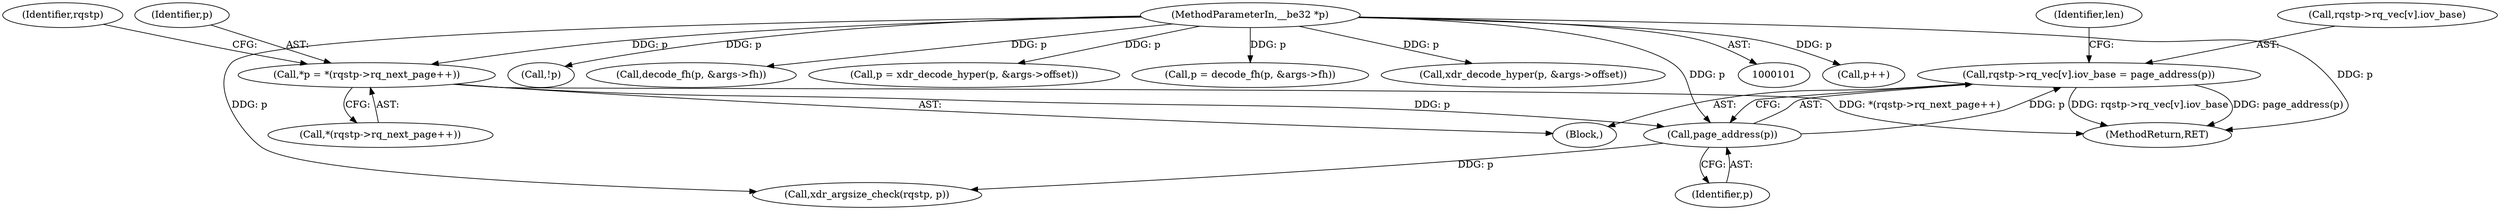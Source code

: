 digraph "0_linux_c70422f760c120480fee4de6c38804c72aa26bc1_5@array" {
"1000165" [label="(Call,rqstp->rq_vec[v].iov_base = page_address(p))"];
"1000173" [label="(Call,page_address(p))"];
"1000158" [label="(Call,*p = *(rqstp->rq_next_page++))"];
"1000103" [label="(MethodParameterIn,__be32 *p)"];
"1000169" [label="(Identifier,rqstp)"];
"1000173" [label="(Call,page_address(p))"];
"1000140" [label="(Call,p++)"];
"1000156" [label="(Block,)"];
"1000176" [label="(Identifier,len)"];
"1000122" [label="(Call,!p)"];
"1000115" [label="(Call,decode_fh(p, &args->fh))"];
"1000165" [label="(Call,rqstp->rq_vec[v].iov_base = page_address(p))"];
"1000160" [label="(Call,*(rqstp->rq_next_page++))"];
"1000159" [label="(Identifier,p)"];
"1000103" [label="(MethodParameterIn,__be32 *p)"];
"1000126" [label="(Call,p = xdr_decode_hyper(p, &args->offset))"];
"1000158" [label="(Call,*p = *(rqstp->rq_next_page++))"];
"1000113" [label="(Call,p = decode_fh(p, &args->fh))"];
"1000195" [label="(MethodReturn,RET)"];
"1000192" [label="(Call,xdr_argsize_check(rqstp, p))"];
"1000128" [label="(Call,xdr_decode_hyper(p, &args->offset))"];
"1000166" [label="(Call,rqstp->rq_vec[v].iov_base)"];
"1000174" [label="(Identifier,p)"];
"1000165" -> "1000156"  [label="AST: "];
"1000165" -> "1000173"  [label="CFG: "];
"1000166" -> "1000165"  [label="AST: "];
"1000173" -> "1000165"  [label="AST: "];
"1000176" -> "1000165"  [label="CFG: "];
"1000165" -> "1000195"  [label="DDG: rqstp->rq_vec[v].iov_base"];
"1000165" -> "1000195"  [label="DDG: page_address(p)"];
"1000173" -> "1000165"  [label="DDG: p"];
"1000173" -> "1000174"  [label="CFG: "];
"1000174" -> "1000173"  [label="AST: "];
"1000158" -> "1000173"  [label="DDG: p"];
"1000103" -> "1000173"  [label="DDG: p"];
"1000173" -> "1000192"  [label="DDG: p"];
"1000158" -> "1000156"  [label="AST: "];
"1000158" -> "1000160"  [label="CFG: "];
"1000159" -> "1000158"  [label="AST: "];
"1000160" -> "1000158"  [label="AST: "];
"1000169" -> "1000158"  [label="CFG: "];
"1000158" -> "1000195"  [label="DDG: *(rqstp->rq_next_page++)"];
"1000103" -> "1000158"  [label="DDG: p"];
"1000103" -> "1000101"  [label="AST: "];
"1000103" -> "1000195"  [label="DDG: p"];
"1000103" -> "1000113"  [label="DDG: p"];
"1000103" -> "1000115"  [label="DDG: p"];
"1000103" -> "1000122"  [label="DDG: p"];
"1000103" -> "1000126"  [label="DDG: p"];
"1000103" -> "1000128"  [label="DDG: p"];
"1000103" -> "1000140"  [label="DDG: p"];
"1000103" -> "1000192"  [label="DDG: p"];
}
